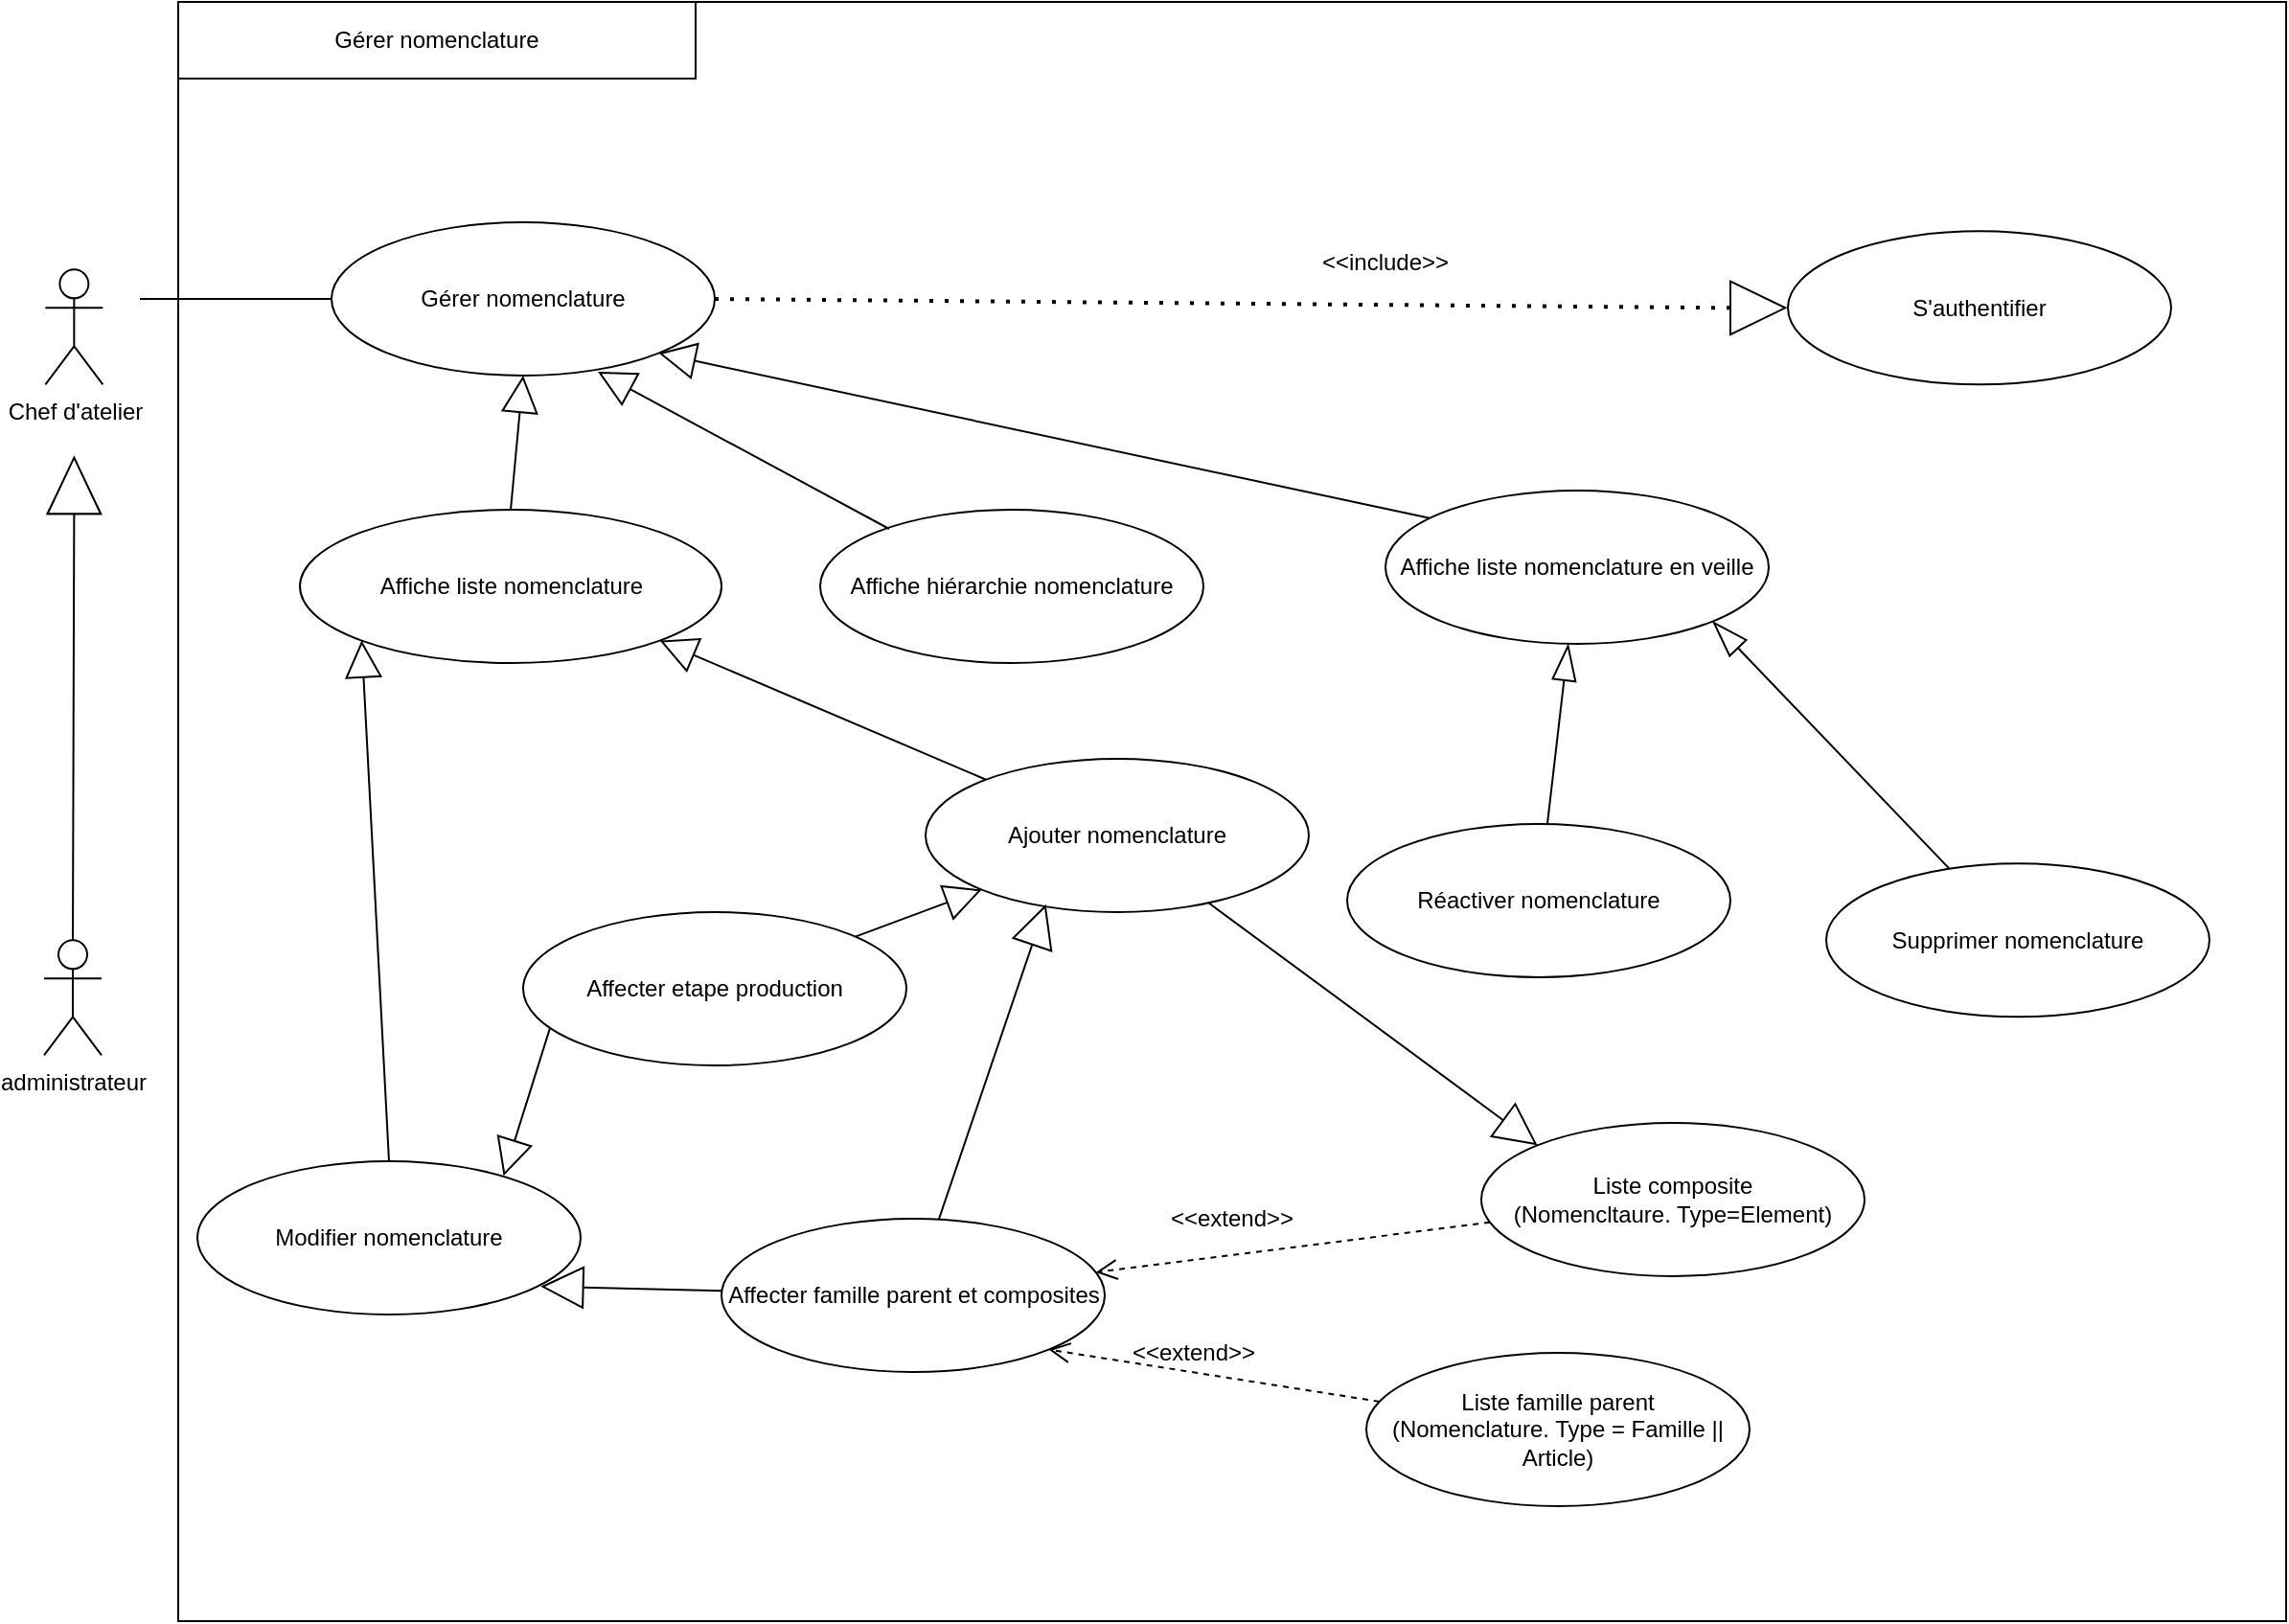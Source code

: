<mxfile version="21.3.6" type="gitlab">
  <diagram name="Page-1" id="KVWeqL-EI9BCyQa8WPA-">
    <mxGraphModel dx="2449" dy="927" grid="1" gridSize="10" guides="1" tooltips="1" connect="1" arrows="1" fold="1" page="1" pageScale="1" pageWidth="827" pageHeight="1169" math="0" shadow="0">
      <root>
        <mxCell id="0" />
        <mxCell id="1" parent="0" />
        <mxCell id="Gi7Y1uuQ8ngbOhWbNbQB-1" value="" style="rounded=0;whiteSpace=wrap;html=1;" parent="1" vertex="1">
          <mxGeometry x="-70" y="115" width="1100" height="845" as="geometry" />
        </mxCell>
        <mxCell id="Gi7Y1uuQ8ngbOhWbNbQB-2" value="Chef d&#39;atelier" style="shape=umlActor;verticalLabelPosition=bottom;verticalAlign=top;html=1;outlineConnect=0;" parent="1" vertex="1">
          <mxGeometry x="-139.32" y="254.66" width="30" height="60" as="geometry" />
        </mxCell>
        <mxCell id="Gi7Y1uuQ8ngbOhWbNbQB-3" value="administrateur" style="shape=umlActor;verticalLabelPosition=bottom;verticalAlign=top;html=1;outlineConnect=0;" parent="1" vertex="1">
          <mxGeometry x="-140" y="604.66" width="30" height="60" as="geometry" />
        </mxCell>
        <mxCell id="Gi7Y1uuQ8ngbOhWbNbQB-4" value="Gérer nomenclature" style="ellipse;whiteSpace=wrap;html=1;" parent="1" vertex="1">
          <mxGeometry x="10" y="230" width="200" height="80" as="geometry" />
        </mxCell>
        <mxCell id="Gi7Y1uuQ8ngbOhWbNbQB-5" value="" style="endArrow=none;html=1;rounded=0;entryX=0;entryY=0.5;entryDx=0;entryDy=0;" parent="1" target="Gi7Y1uuQ8ngbOhWbNbQB-4" edge="1">
          <mxGeometry width="50" height="50" relative="1" as="geometry">
            <mxPoint x="-90" y="270" as="sourcePoint" />
            <mxPoint x="530" y="560" as="targetPoint" />
          </mxGeometry>
        </mxCell>
        <mxCell id="Gi7Y1uuQ8ngbOhWbNbQB-6" value="S&#39;authentifier" style="ellipse;whiteSpace=wrap;html=1;" parent="1" vertex="1">
          <mxGeometry x="770" y="234.66" width="200" height="80" as="geometry" />
        </mxCell>
        <mxCell id="Gi7Y1uuQ8ngbOhWbNbQB-7" value="Affiche liste nomenclature" style="ellipse;whiteSpace=wrap;html=1;" parent="1" vertex="1">
          <mxGeometry x="-6.49" y="380" width="220" height="80" as="geometry" />
        </mxCell>
        <mxCell id="Gi7Y1uuQ8ngbOhWbNbQB-8" value="" style="triangle;whiteSpace=wrap;html=1;rotation=-90;" parent="1" vertex="1">
          <mxGeometry x="-138.64" y="353.97" width="28.64" height="27.71" as="geometry" />
        </mxCell>
        <mxCell id="Gi7Y1uuQ8ngbOhWbNbQB-9" value="" style="endArrow=none;html=1;rounded=0;exitX=0.5;exitY=0;exitDx=0;exitDy=0;exitPerimeter=0;entryX=0;entryY=0.5;entryDx=0;entryDy=0;" parent="1" source="Gi7Y1uuQ8ngbOhWbNbQB-3" target="Gi7Y1uuQ8ngbOhWbNbQB-8" edge="1">
          <mxGeometry width="50" height="50" relative="1" as="geometry">
            <mxPoint x="260.68" y="414.66" as="sourcePoint" />
            <mxPoint x="310.68" y="364.66" as="targetPoint" />
          </mxGeometry>
        </mxCell>
        <mxCell id="Gi7Y1uuQ8ngbOhWbNbQB-10" value="" style="triangle;whiteSpace=wrap;html=1;rotation=-90;" parent="1" vertex="1">
          <mxGeometry x="-138.98" y="353.63" width="29.32" height="27.71" as="geometry" />
        </mxCell>
        <mxCell id="Gi7Y1uuQ8ngbOhWbNbQB-13" value="Modifier nomenclature" style="ellipse;whiteSpace=wrap;html=1;" parent="1" vertex="1">
          <mxGeometry x="-60" y="720" width="200" height="80" as="geometry" />
        </mxCell>
        <mxCell id="Gi7Y1uuQ8ngbOhWbNbQB-14" value="" style="endArrow=none;dashed=1;html=1;dashPattern=1 3;strokeWidth=2;rounded=0;exitX=1;exitY=0.5;exitDx=0;exitDy=0;entryX=0;entryY=0.5;entryDx=0;entryDy=0;" parent="1" source="Gi7Y1uuQ8ngbOhWbNbQB-4" target="Gi7Y1uuQ8ngbOhWbNbQB-15" edge="1">
          <mxGeometry width="50" height="50" relative="1" as="geometry">
            <mxPoint x="340" y="510" as="sourcePoint" />
            <mxPoint x="390" y="460" as="targetPoint" />
          </mxGeometry>
        </mxCell>
        <mxCell id="Gi7Y1uuQ8ngbOhWbNbQB-15" value="" style="triangle;whiteSpace=wrap;html=1;rotation=0;" parent="1" vertex="1">
          <mxGeometry x="740" y="260.81" width="28.64" height="27.71" as="geometry" />
        </mxCell>
        <mxCell id="Gi7Y1uuQ8ngbOhWbNbQB-16" value="&amp;lt;&amp;lt;include&amp;gt;&amp;gt;" style="text;html=1;strokeColor=none;fillColor=none;align=center;verticalAlign=middle;whiteSpace=wrap;rounded=0;" parent="1" vertex="1">
          <mxGeometry x="540" y="240.81" width="40" height="20" as="geometry" />
        </mxCell>
        <mxCell id="Gi7Y1uuQ8ngbOhWbNbQB-18" value="Gérer nomenclature" style="rounded=0;whiteSpace=wrap;html=1;" parent="1" vertex="1">
          <mxGeometry x="-70" y="115" width="270" height="40" as="geometry" />
        </mxCell>
        <mxCell id="Gi7Y1uuQ8ngbOhWbNbQB-20" value="Affiche hiérarchie nomenclature" style="ellipse;whiteSpace=wrap;html=1;" parent="1" vertex="1">
          <mxGeometry x="265" y="380" width="200" height="80" as="geometry" />
        </mxCell>
        <mxCell id="Gi7Y1uuQ8ngbOhWbNbQB-27" value="Affiche liste nomenclature en veille" style="ellipse;whiteSpace=wrap;html=1;" parent="1" vertex="1">
          <mxGeometry x="560" y="370" width="200" height="80" as="geometry" />
        </mxCell>
        <mxCell id="zloInz4adu0LCWYEcddu-4" style="rounded=0;orthogonalLoop=1;jettySize=auto;html=1;entryX=1;entryY=1;entryDx=0;entryDy=0;endArrow=block;endFill=0;endSize=17;" parent="1" source="Gi7Y1uuQ8ngbOhWbNbQB-31" target="Gi7Y1uuQ8ngbOhWbNbQB-7" edge="1">
          <mxGeometry relative="1" as="geometry" />
        </mxCell>
        <mxCell id="KQuSro2hSxSw8wbN8FYF-13" style="rounded=0;orthogonalLoop=1;jettySize=auto;html=1;entryX=0;entryY=0;entryDx=0;entryDy=0;endArrow=block;endFill=0;endSize=20;" edge="1" parent="1" source="Gi7Y1uuQ8ngbOhWbNbQB-31" target="KQuSro2hSxSw8wbN8FYF-2">
          <mxGeometry relative="1" as="geometry" />
        </mxCell>
        <mxCell id="Gi7Y1uuQ8ngbOhWbNbQB-31" value="Ajouter nomenclature" style="ellipse;whiteSpace=wrap;html=1;" parent="1" vertex="1">
          <mxGeometry x="320" y="510" width="200" height="80" as="geometry" />
        </mxCell>
        <mxCell id="KQuSro2hSxSw8wbN8FYF-6" style="rounded=0;orthogonalLoop=1;jettySize=auto;html=1;entryX=1;entryY=1;entryDx=0;entryDy=0;dashed=1;endSize=9;endArrow=open;endFill=0;" edge="1" parent="1" source="Gi7Y1uuQ8ngbOhWbNbQB-37" target="KQuSro2hSxSw8wbN8FYF-4">
          <mxGeometry relative="1" as="geometry" />
        </mxCell>
        <mxCell id="Gi7Y1uuQ8ngbOhWbNbQB-37" value="Liste famille parent&lt;br&gt;(Nomenclature. Type = Famille || Article)" style="ellipse;whiteSpace=wrap;html=1;" parent="1" vertex="1">
          <mxGeometry x="550" y="820" width="200" height="80" as="geometry" />
        </mxCell>
        <mxCell id="zloInz4adu0LCWYEcddu-8" style="rounded=0;orthogonalLoop=1;jettySize=auto;html=1;endArrow=blockThin;endFill=0;endSize=17;" parent="1" source="Gi7Y1uuQ8ngbOhWbNbQB-46" target="Gi7Y1uuQ8ngbOhWbNbQB-27" edge="1">
          <mxGeometry relative="1" as="geometry" />
        </mxCell>
        <mxCell id="Gi7Y1uuQ8ngbOhWbNbQB-46" value="Réactiver nomenclature" style="ellipse;whiteSpace=wrap;html=1;" parent="1" vertex="1">
          <mxGeometry x="540" y="544" width="200" height="80" as="geometry" />
        </mxCell>
        <mxCell id="zloInz4adu0LCWYEcddu-9" style="rounded=0;orthogonalLoop=1;jettySize=auto;html=1;entryX=1;entryY=1;entryDx=0;entryDy=0;endArrow=blockThin;endFill=0;endSize=17;" parent="1" source="Gi7Y1uuQ8ngbOhWbNbQB-50" target="Gi7Y1uuQ8ngbOhWbNbQB-27" edge="1">
          <mxGeometry relative="1" as="geometry" />
        </mxCell>
        <mxCell id="Gi7Y1uuQ8ngbOhWbNbQB-50" value="Supprimer nomenclature" style="ellipse;whiteSpace=wrap;html=1;" parent="1" vertex="1">
          <mxGeometry x="790" y="564.66" width="200" height="80" as="geometry" />
        </mxCell>
        <mxCell id="zloInz4adu0LCWYEcddu-17" style="rounded=0;orthogonalLoop=1;jettySize=auto;html=1;endSize=17;endArrow=block;endFill=0;entryX=0;entryY=1;entryDx=0;entryDy=0;" parent="1" source="zloInz4adu0LCWYEcddu-3" target="Gi7Y1uuQ8ngbOhWbNbQB-31" edge="1">
          <mxGeometry relative="1" as="geometry" />
        </mxCell>
        <mxCell id="zloInz4adu0LCWYEcddu-18" style="rounded=0;orthogonalLoop=1;jettySize=auto;html=1;exitX=0;exitY=0;exitDx=0;exitDy=0;endSize=17;endArrow=block;endFill=0;entryX=0.799;entryY=0.096;entryDx=0;entryDy=0;entryPerimeter=0;" parent="1" source="zloInz4adu0LCWYEcddu-3" target="Gi7Y1uuQ8ngbOhWbNbQB-13" edge="1">
          <mxGeometry relative="1" as="geometry" />
        </mxCell>
        <mxCell id="zloInz4adu0LCWYEcddu-3" value="Affecter etape production" style="ellipse;whiteSpace=wrap;html=1;" parent="1" vertex="1">
          <mxGeometry x="110" y="590" width="200" height="80" as="geometry" />
        </mxCell>
        <mxCell id="zloInz4adu0LCWYEcddu-5" style="rounded=0;orthogonalLoop=1;jettySize=auto;html=1;entryX=0;entryY=1;entryDx=0;entryDy=0;endArrow=block;endFill=0;endSize=17;exitX=0.5;exitY=0;exitDx=0;exitDy=0;" parent="1" source="Gi7Y1uuQ8ngbOhWbNbQB-13" target="Gi7Y1uuQ8ngbOhWbNbQB-7" edge="1">
          <mxGeometry relative="1" as="geometry">
            <mxPoint x="501" y="680" as="sourcePoint" />
            <mxPoint x="191" y="458" as="targetPoint" />
          </mxGeometry>
        </mxCell>
        <mxCell id="zloInz4adu0LCWYEcddu-6" style="rounded=0;orthogonalLoop=1;jettySize=auto;html=1;entryX=0.695;entryY=0.975;entryDx=0;entryDy=0;endArrow=block;endFill=0;endSize=17;exitX=0.18;exitY=0.125;exitDx=0;exitDy=0;exitPerimeter=0;entryPerimeter=0;" parent="1" source="Gi7Y1uuQ8ngbOhWbNbQB-20" target="Gi7Y1uuQ8ngbOhWbNbQB-4" edge="1">
          <mxGeometry relative="1" as="geometry">
            <mxPoint x="501" y="680" as="sourcePoint" />
            <mxPoint x="191" y="458" as="targetPoint" />
          </mxGeometry>
        </mxCell>
        <mxCell id="zloInz4adu0LCWYEcddu-7" style="rounded=0;orthogonalLoop=1;jettySize=auto;html=1;entryX=1;entryY=1;entryDx=0;entryDy=0;endArrow=block;endFill=0;endSize=17;exitX=0.115;exitY=0.18;exitDx=0;exitDy=0;exitPerimeter=0;" parent="1" source="Gi7Y1uuQ8ngbOhWbNbQB-27" target="Gi7Y1uuQ8ngbOhWbNbQB-4" edge="1">
          <mxGeometry relative="1" as="geometry">
            <mxPoint x="511" y="690" as="sourcePoint" />
            <mxPoint x="201" y="468" as="targetPoint" />
          </mxGeometry>
        </mxCell>
        <mxCell id="zloInz4adu0LCWYEcddu-12" value="&amp;lt;&amp;lt;extend&amp;gt;&amp;gt;" style="text;html=1;strokeColor=none;fillColor=none;align=center;verticalAlign=middle;whiteSpace=wrap;rounded=0;" parent="1" vertex="1">
          <mxGeometry x="460" y="740.0" width="40" height="20" as="geometry" />
        </mxCell>
        <mxCell id="zloInz4adu0LCWYEcddu-15" style="rounded=0;orthogonalLoop=1;jettySize=auto;html=1;entryX=0.5;entryY=1;entryDx=0;entryDy=0;endArrow=block;endFill=0;endSize=17;exitX=0.5;exitY=0;exitDx=0;exitDy=0;" parent="1" source="Gi7Y1uuQ8ngbOhWbNbQB-7" target="Gi7Y1uuQ8ngbOhWbNbQB-4" edge="1">
          <mxGeometry relative="1" as="geometry">
            <mxPoint x="311" y="400" as="sourcePoint" />
            <mxPoint x="120" y="320" as="targetPoint" />
          </mxGeometry>
        </mxCell>
        <mxCell id="KQuSro2hSxSw8wbN8FYF-5" style="rounded=0;orthogonalLoop=1;jettySize=auto;html=1;endArrow=open;endFill=0;dashed=1;endSize=9;" edge="1" parent="1" source="KQuSro2hSxSw8wbN8FYF-2" target="KQuSro2hSxSw8wbN8FYF-4">
          <mxGeometry relative="1" as="geometry" />
        </mxCell>
        <mxCell id="KQuSro2hSxSw8wbN8FYF-2" value="Liste composite&lt;br&gt;(Nomencltaure. Type=Element)" style="ellipse;whiteSpace=wrap;html=1;" vertex="1" parent="1">
          <mxGeometry x="610" y="700" width="200" height="80" as="geometry" />
        </mxCell>
        <mxCell id="KQuSro2hSxSw8wbN8FYF-10" style="rounded=0;orthogonalLoop=1;jettySize=auto;html=1;entryX=0.896;entryY=0.817;entryDx=0;entryDy=0;entryPerimeter=0;endArrow=block;endFill=0;endSize=20;" edge="1" parent="1" source="KQuSro2hSxSw8wbN8FYF-4" target="Gi7Y1uuQ8ngbOhWbNbQB-13">
          <mxGeometry relative="1" as="geometry" />
        </mxCell>
        <mxCell id="KQuSro2hSxSw8wbN8FYF-4" value="Affecter famille parent et composites" style="ellipse;whiteSpace=wrap;html=1;" vertex="1" parent="1">
          <mxGeometry x="213.51" y="750" width="200" height="80" as="geometry" />
        </mxCell>
        <mxCell id="KQuSro2hSxSw8wbN8FYF-11" style="rounded=0;orthogonalLoop=1;jettySize=auto;html=1;entryX=0.314;entryY=0.949;entryDx=0;entryDy=0;entryPerimeter=0;endArrow=block;endFill=0;endSize=20;" edge="1" parent="1" source="KQuSro2hSxSw8wbN8FYF-4" target="Gi7Y1uuQ8ngbOhWbNbQB-31">
          <mxGeometry relative="1" as="geometry">
            <mxPoint x="224" y="782" as="sourcePoint" />
            <mxPoint x="129" y="785" as="targetPoint" />
          </mxGeometry>
        </mxCell>
        <mxCell id="KQuSro2hSxSw8wbN8FYF-12" value="&amp;lt;&amp;lt;extend&amp;gt;&amp;gt;" style="text;html=1;strokeColor=none;fillColor=none;align=center;verticalAlign=middle;whiteSpace=wrap;rounded=0;" vertex="1" parent="1">
          <mxGeometry x="440" y="810.0" width="40" height="20" as="geometry" />
        </mxCell>
      </root>
    </mxGraphModel>
  </diagram>
</mxfile>
